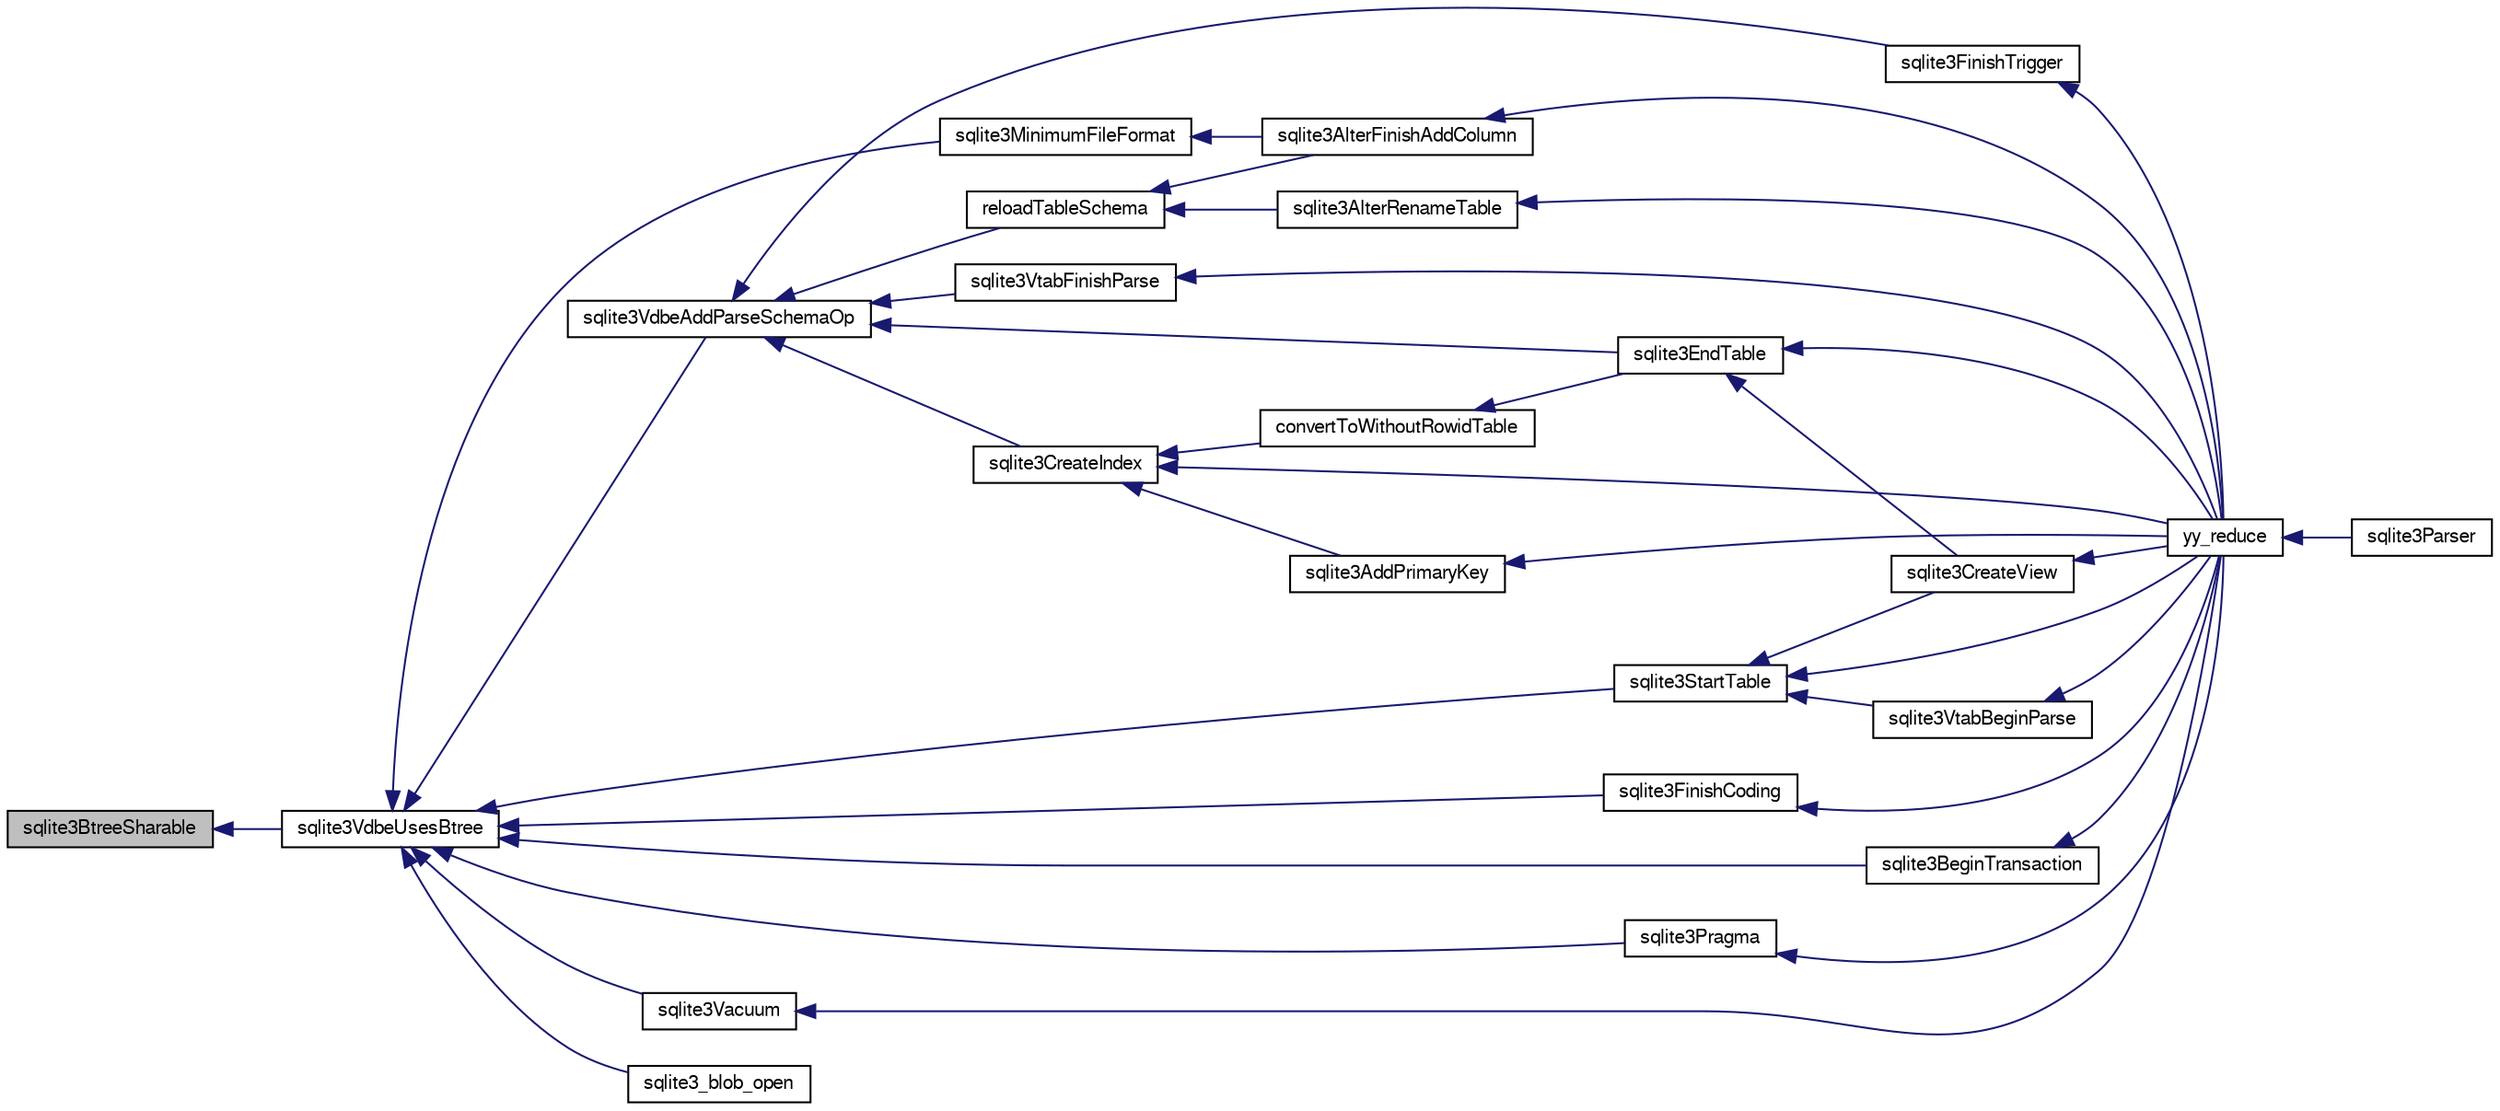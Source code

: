 digraph "sqlite3BtreeSharable"
{
  edge [fontname="FreeSans",fontsize="10",labelfontname="FreeSans",labelfontsize="10"];
  node [fontname="FreeSans",fontsize="10",shape=record];
  rankdir="LR";
  Node466909 [label="sqlite3BtreeSharable",height=0.2,width=0.4,color="black", fillcolor="grey75", style="filled", fontcolor="black"];
  Node466909 -> Node466910 [dir="back",color="midnightblue",fontsize="10",style="solid",fontname="FreeSans"];
  Node466910 [label="sqlite3VdbeUsesBtree",height=0.2,width=0.4,color="black", fillcolor="white", style="filled",URL="$sqlite3_8c.html#a95cb3cf0008fee0974865f32442950af"];
  Node466910 -> Node466911 [dir="back",color="midnightblue",fontsize="10",style="solid",fontname="FreeSans"];
  Node466911 [label="sqlite3VdbeAddParseSchemaOp",height=0.2,width=0.4,color="black", fillcolor="white", style="filled",URL="$sqlite3_8c.html#a52c71cba3d53e0eb5c0c785ef9a7ec8f"];
  Node466911 -> Node466912 [dir="back",color="midnightblue",fontsize="10",style="solid",fontname="FreeSans"];
  Node466912 [label="reloadTableSchema",height=0.2,width=0.4,color="black", fillcolor="white", style="filled",URL="$sqlite3_8c.html#aec12bc2a95741e915fbe82b98fb1f8c6"];
  Node466912 -> Node466913 [dir="back",color="midnightblue",fontsize="10",style="solid",fontname="FreeSans"];
  Node466913 [label="sqlite3AlterRenameTable",height=0.2,width=0.4,color="black", fillcolor="white", style="filled",URL="$sqlite3_8c.html#aa5cfdb507ff74e559f2efb0318c96d2c"];
  Node466913 -> Node466914 [dir="back",color="midnightblue",fontsize="10",style="solid",fontname="FreeSans"];
  Node466914 [label="yy_reduce",height=0.2,width=0.4,color="black", fillcolor="white", style="filled",URL="$sqlite3_8c.html#a7c419a9b25711c666a9a2449ef377f14"];
  Node466914 -> Node466915 [dir="back",color="midnightblue",fontsize="10",style="solid",fontname="FreeSans"];
  Node466915 [label="sqlite3Parser",height=0.2,width=0.4,color="black", fillcolor="white", style="filled",URL="$sqlite3_8c.html#a0327d71a5fabe0b6a343d78a2602e72a"];
  Node466912 -> Node466916 [dir="back",color="midnightblue",fontsize="10",style="solid",fontname="FreeSans"];
  Node466916 [label="sqlite3AlterFinishAddColumn",height=0.2,width=0.4,color="black", fillcolor="white", style="filled",URL="$sqlite3_8c.html#a392e1e5be904b01216faae16a77c2c31"];
  Node466916 -> Node466914 [dir="back",color="midnightblue",fontsize="10",style="solid",fontname="FreeSans"];
  Node466911 -> Node466917 [dir="back",color="midnightblue",fontsize="10",style="solid",fontname="FreeSans"];
  Node466917 [label="sqlite3EndTable",height=0.2,width=0.4,color="black", fillcolor="white", style="filled",URL="$sqlite3_8c.html#a7b5f2c66c0f0b6f819d970ca389768b0"];
  Node466917 -> Node466918 [dir="back",color="midnightblue",fontsize="10",style="solid",fontname="FreeSans"];
  Node466918 [label="sqlite3CreateView",height=0.2,width=0.4,color="black", fillcolor="white", style="filled",URL="$sqlite3_8c.html#a9d85cb00ff71dee5cd9a019503a6982e"];
  Node466918 -> Node466914 [dir="back",color="midnightblue",fontsize="10",style="solid",fontname="FreeSans"];
  Node466917 -> Node466914 [dir="back",color="midnightblue",fontsize="10",style="solid",fontname="FreeSans"];
  Node466911 -> Node466919 [dir="back",color="midnightblue",fontsize="10",style="solid",fontname="FreeSans"];
  Node466919 [label="sqlite3CreateIndex",height=0.2,width=0.4,color="black", fillcolor="white", style="filled",URL="$sqlite3_8c.html#a8dbe5e590ab6c58a8c45f34f7c81e825"];
  Node466919 -> Node466920 [dir="back",color="midnightblue",fontsize="10",style="solid",fontname="FreeSans"];
  Node466920 [label="sqlite3AddPrimaryKey",height=0.2,width=0.4,color="black", fillcolor="white", style="filled",URL="$sqlite3_8c.html#af2b0672c3379d2a7d927d210ae0ade62"];
  Node466920 -> Node466914 [dir="back",color="midnightblue",fontsize="10",style="solid",fontname="FreeSans"];
  Node466919 -> Node466921 [dir="back",color="midnightblue",fontsize="10",style="solid",fontname="FreeSans"];
  Node466921 [label="convertToWithoutRowidTable",height=0.2,width=0.4,color="black", fillcolor="white", style="filled",URL="$sqlite3_8c.html#a0d41effc4e4a0ba740429a08f6747313"];
  Node466921 -> Node466917 [dir="back",color="midnightblue",fontsize="10",style="solid",fontname="FreeSans"];
  Node466919 -> Node466914 [dir="back",color="midnightblue",fontsize="10",style="solid",fontname="FreeSans"];
  Node466911 -> Node466922 [dir="back",color="midnightblue",fontsize="10",style="solid",fontname="FreeSans"];
  Node466922 [label="sqlite3FinishTrigger",height=0.2,width=0.4,color="black", fillcolor="white", style="filled",URL="$sqlite3_8c.html#a15231afa0ac739363aee4cdb88380886"];
  Node466922 -> Node466914 [dir="back",color="midnightblue",fontsize="10",style="solid",fontname="FreeSans"];
  Node466911 -> Node466923 [dir="back",color="midnightblue",fontsize="10",style="solid",fontname="FreeSans"];
  Node466923 [label="sqlite3VtabFinishParse",height=0.2,width=0.4,color="black", fillcolor="white", style="filled",URL="$sqlite3_8c.html#a31979f7a03df3cc53c4189dd1f3ea24c"];
  Node466923 -> Node466914 [dir="back",color="midnightblue",fontsize="10",style="solid",fontname="FreeSans"];
  Node466910 -> Node466924 [dir="back",color="midnightblue",fontsize="10",style="solid",fontname="FreeSans"];
  Node466924 [label="sqlite3_blob_open",height=0.2,width=0.4,color="black", fillcolor="white", style="filled",URL="$sqlite3_8h.html#adb8ad839a5bdd62a43785132bc7dd518"];
  Node466910 -> Node466925 [dir="back",color="midnightblue",fontsize="10",style="solid",fontname="FreeSans"];
  Node466925 [label="sqlite3MinimumFileFormat",height=0.2,width=0.4,color="black", fillcolor="white", style="filled",URL="$sqlite3_8c.html#afda39106451b0eb062fa54d5b9d36aec"];
  Node466925 -> Node466916 [dir="back",color="midnightblue",fontsize="10",style="solid",fontname="FreeSans"];
  Node466910 -> Node466926 [dir="back",color="midnightblue",fontsize="10",style="solid",fontname="FreeSans"];
  Node466926 [label="sqlite3FinishCoding",height=0.2,width=0.4,color="black", fillcolor="white", style="filled",URL="$sqlite3_8c.html#a651bc5b446c276c092705856d995b278"];
  Node466926 -> Node466914 [dir="back",color="midnightblue",fontsize="10",style="solid",fontname="FreeSans"];
  Node466910 -> Node466927 [dir="back",color="midnightblue",fontsize="10",style="solid",fontname="FreeSans"];
  Node466927 [label="sqlite3StartTable",height=0.2,width=0.4,color="black", fillcolor="white", style="filled",URL="$sqlite3_8c.html#af49b4395f39d9078a0dda2484c183012"];
  Node466927 -> Node466918 [dir="back",color="midnightblue",fontsize="10",style="solid",fontname="FreeSans"];
  Node466927 -> Node466928 [dir="back",color="midnightblue",fontsize="10",style="solid",fontname="FreeSans"];
  Node466928 [label="sqlite3VtabBeginParse",height=0.2,width=0.4,color="black", fillcolor="white", style="filled",URL="$sqlite3_8c.html#a081b9e174ed9650ac90990d60cd36e96"];
  Node466928 -> Node466914 [dir="back",color="midnightblue",fontsize="10",style="solid",fontname="FreeSans"];
  Node466927 -> Node466914 [dir="back",color="midnightblue",fontsize="10",style="solid",fontname="FreeSans"];
  Node466910 -> Node466929 [dir="back",color="midnightblue",fontsize="10",style="solid",fontname="FreeSans"];
  Node466929 [label="sqlite3BeginTransaction",height=0.2,width=0.4,color="black", fillcolor="white", style="filled",URL="$sqlite3_8c.html#abfb93cfc61e03b96fc07c5bb4a42c51d"];
  Node466929 -> Node466914 [dir="back",color="midnightblue",fontsize="10",style="solid",fontname="FreeSans"];
  Node466910 -> Node466930 [dir="back",color="midnightblue",fontsize="10",style="solid",fontname="FreeSans"];
  Node466930 [label="sqlite3Pragma",height=0.2,width=0.4,color="black", fillcolor="white", style="filled",URL="$sqlite3_8c.html#a111391370f58f8e6a6eca51fd34d62ed"];
  Node466930 -> Node466914 [dir="back",color="midnightblue",fontsize="10",style="solid",fontname="FreeSans"];
  Node466910 -> Node466931 [dir="back",color="midnightblue",fontsize="10",style="solid",fontname="FreeSans"];
  Node466931 [label="sqlite3Vacuum",height=0.2,width=0.4,color="black", fillcolor="white", style="filled",URL="$sqlite3_8c.html#a159c3c7dc3c5964ea3f83a45f995b6a8"];
  Node466931 -> Node466914 [dir="back",color="midnightblue",fontsize="10",style="solid",fontname="FreeSans"];
}
